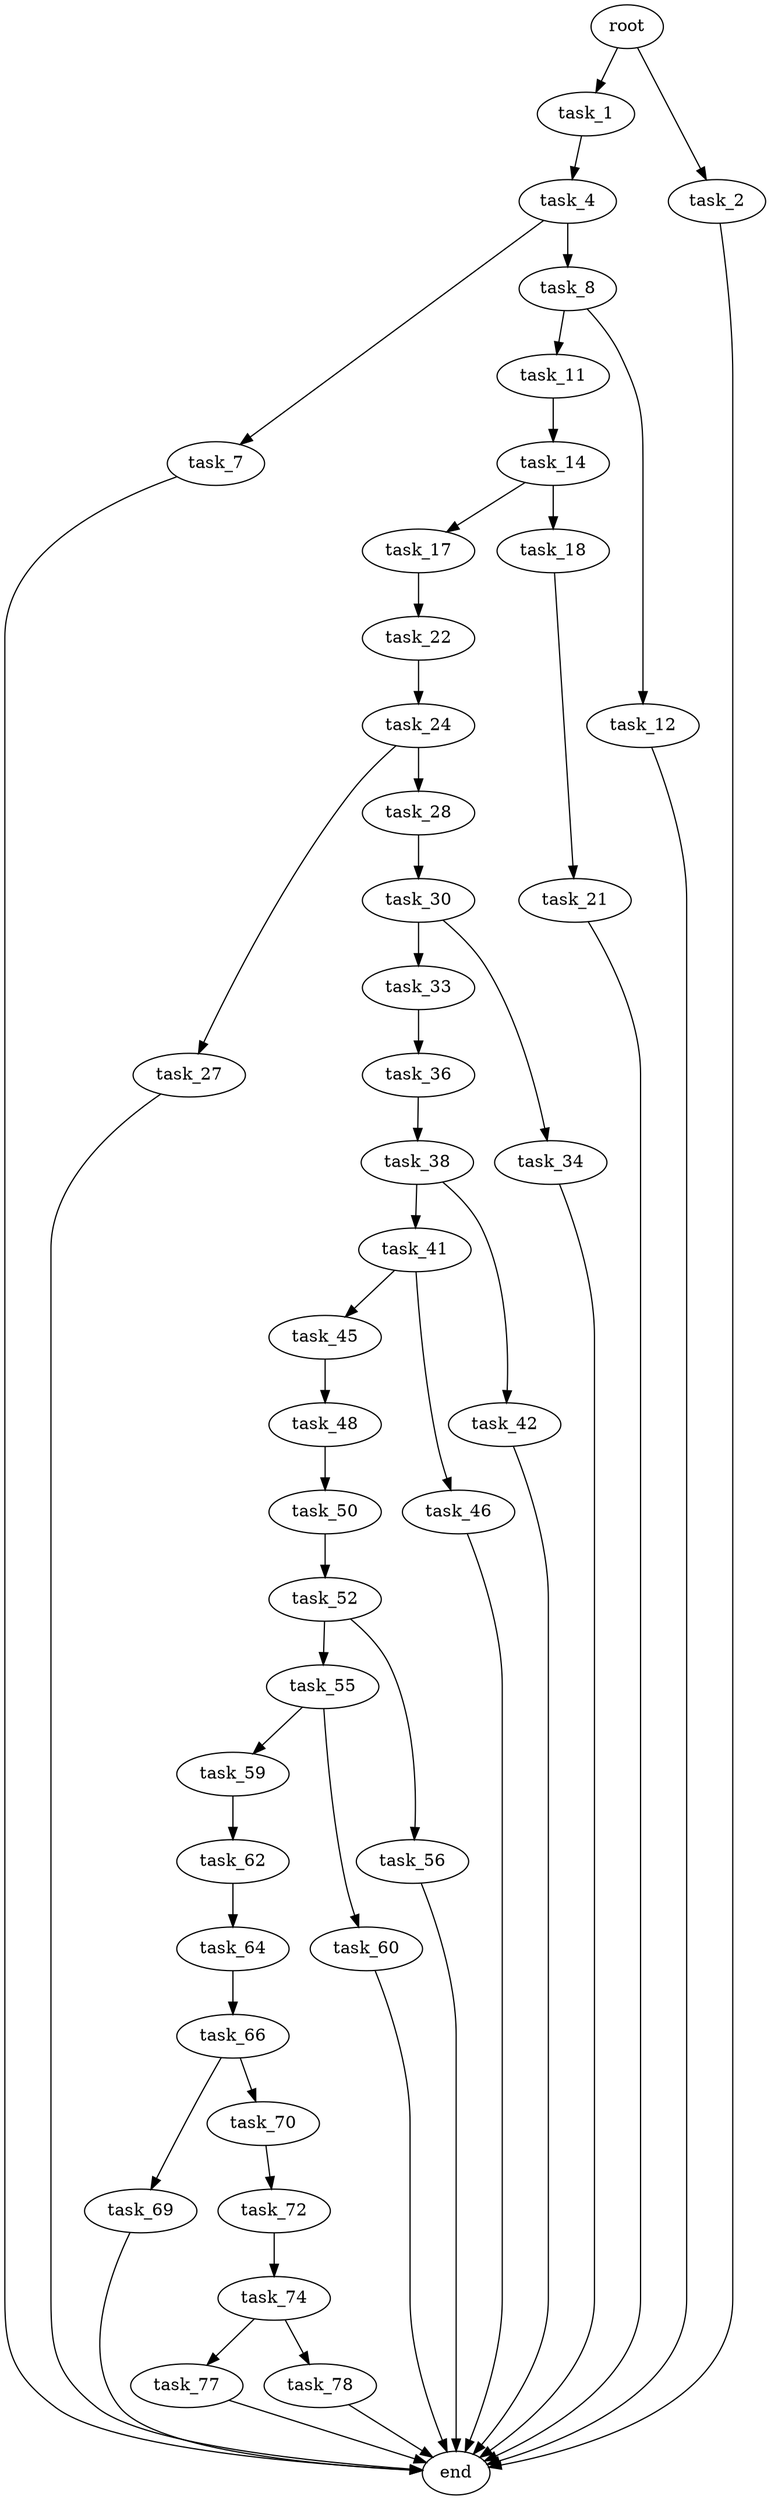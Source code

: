 digraph G {
  root [size="0.000000"];
  task_1 [size="3196473527.000000"];
  task_2 [size="231928233984.000000"];
  task_4 [size="1814601557.000000"];
  task_7 [size="134217728000.000000"];
  task_8 [size="18582230099.000000"];
  task_11 [size="396159730220.000000"];
  task_12 [size="27991727113.000000"];
  task_14 [size="134217728000.000000"];
  task_17 [size="782757789696.000000"];
  task_18 [size="7284856246.000000"];
  task_21 [size="368293445632.000000"];
  task_22 [size="4036294804.000000"];
  task_24 [size="24147079052.000000"];
  task_27 [size="8187935868.000000"];
  task_28 [size="1073741824000.000000"];
  task_30 [size="5218907890.000000"];
  task_33 [size="9038587994.000000"];
  task_34 [size="3542588110.000000"];
  task_36 [size="134217728000.000000"];
  task_38 [size="35619093396.000000"];
  task_41 [size="549755813888.000000"];
  task_42 [size="368293445632.000000"];
  task_45 [size="5504902254.000000"];
  task_46 [size="53239459060.000000"];
  task_48 [size="231928233984.000000"];
  task_50 [size="549755813888.000000"];
  task_52 [size="21918473795.000000"];
  task_55 [size="43130684124.000000"];
  task_56 [size="160958994206.000000"];
  task_59 [size="258991608844.000000"];
  task_60 [size="549755813888.000000"];
  task_62 [size="39453307225.000000"];
  task_64 [size="1024390100005.000000"];
  task_66 [size="1027114894.000000"];
  task_69 [size="48740561030.000000"];
  task_70 [size="13903447164.000000"];
  task_72 [size="549755813888.000000"];
  task_74 [size="161624795881.000000"];
  task_77 [size="12004684518.000000"];
  task_78 [size="134217728000.000000"];
  end [size="0.000000"];

  root -> task_1 [size="1.000000"];
  root -> task_2 [size="1.000000"];
  task_1 -> task_4 [size="134217728.000000"];
  task_2 -> end [size="1.000000"];
  task_4 -> task_7 [size="75497472.000000"];
  task_4 -> task_8 [size="75497472.000000"];
  task_7 -> end [size="1.000000"];
  task_8 -> task_11 [size="679477248.000000"];
  task_8 -> task_12 [size="679477248.000000"];
  task_11 -> task_14 [size="301989888.000000"];
  task_12 -> end [size="1.000000"];
  task_14 -> task_17 [size="209715200.000000"];
  task_14 -> task_18 [size="209715200.000000"];
  task_17 -> task_22 [size="679477248.000000"];
  task_18 -> task_21 [size="209715200.000000"];
  task_21 -> end [size="1.000000"];
  task_22 -> task_24 [size="75497472.000000"];
  task_24 -> task_27 [size="838860800.000000"];
  task_24 -> task_28 [size="838860800.000000"];
  task_27 -> end [size="1.000000"];
  task_28 -> task_30 [size="838860800.000000"];
  task_30 -> task_33 [size="411041792.000000"];
  task_30 -> task_34 [size="411041792.000000"];
  task_33 -> task_36 [size="33554432.000000"];
  task_34 -> end [size="1.000000"];
  task_36 -> task_38 [size="209715200.000000"];
  task_38 -> task_41 [size="33554432.000000"];
  task_38 -> task_42 [size="33554432.000000"];
  task_41 -> task_45 [size="536870912.000000"];
  task_41 -> task_46 [size="536870912.000000"];
  task_42 -> end [size="1.000000"];
  task_45 -> task_48 [size="301989888.000000"];
  task_46 -> end [size="1.000000"];
  task_48 -> task_50 [size="301989888.000000"];
  task_50 -> task_52 [size="536870912.000000"];
  task_52 -> task_55 [size="33554432.000000"];
  task_52 -> task_56 [size="33554432.000000"];
  task_55 -> task_59 [size="838860800.000000"];
  task_55 -> task_60 [size="838860800.000000"];
  task_56 -> end [size="1.000000"];
  task_59 -> task_62 [size="209715200.000000"];
  task_60 -> end [size="1.000000"];
  task_62 -> task_64 [size="838860800.000000"];
  task_64 -> task_66 [size="838860800.000000"];
  task_66 -> task_69 [size="33554432.000000"];
  task_66 -> task_70 [size="33554432.000000"];
  task_69 -> end [size="1.000000"];
  task_70 -> task_72 [size="679477248.000000"];
  task_72 -> task_74 [size="536870912.000000"];
  task_74 -> task_77 [size="134217728.000000"];
  task_74 -> task_78 [size="134217728.000000"];
  task_77 -> end [size="1.000000"];
  task_78 -> end [size="1.000000"];
}
